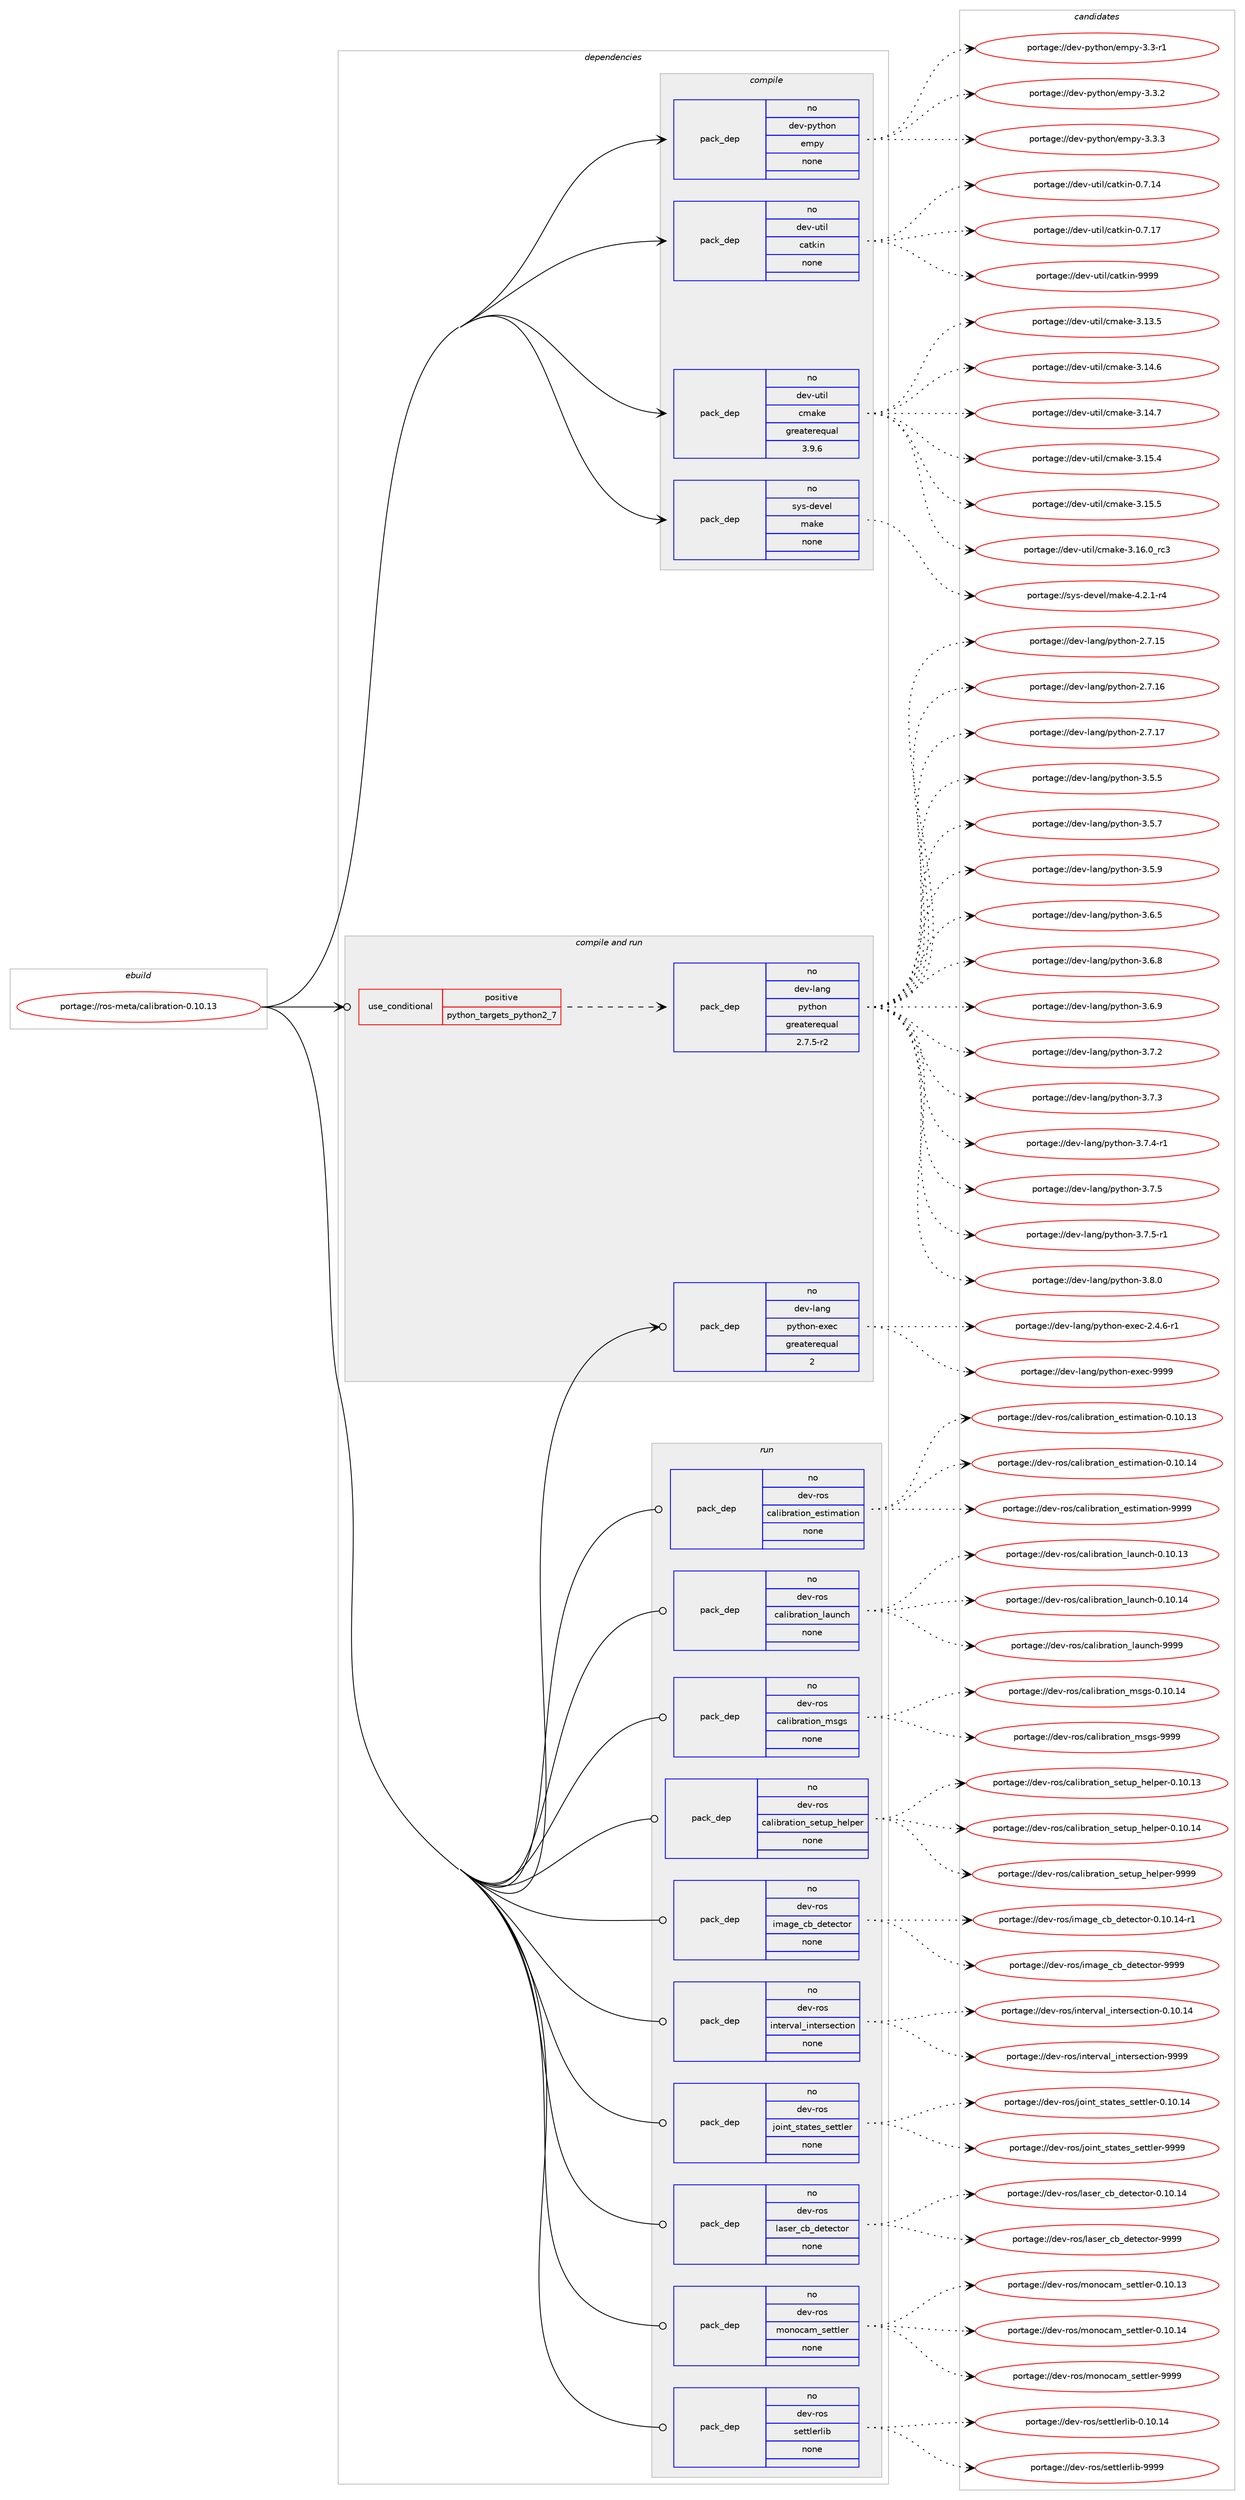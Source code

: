 digraph prolog {

# *************
# Graph options
# *************

newrank=true;
concentrate=true;
compound=true;
graph [rankdir=LR,fontname=Helvetica,fontsize=10,ranksep=1.5];#, ranksep=2.5, nodesep=0.2];
edge  [arrowhead=vee];
node  [fontname=Helvetica,fontsize=10];

# **********
# The ebuild
# **********

subgraph cluster_leftcol {
color=gray;
rank=same;
label=<<i>ebuild</i>>;
id [label="portage://ros-meta/calibration-0.10.13", color=red, width=4, href="../ros-meta/calibration-0.10.13.svg"];
}

# ****************
# The dependencies
# ****************

subgraph cluster_midcol {
color=gray;
label=<<i>dependencies</i>>;
subgraph cluster_compile {
fillcolor="#eeeeee";
style=filled;
label=<<i>compile</i>>;
subgraph pack277793 {
dependency378976 [label=<<TABLE BORDER="0" CELLBORDER="1" CELLSPACING="0" CELLPADDING="4" WIDTH="220"><TR><TD ROWSPAN="6" CELLPADDING="30">pack_dep</TD></TR><TR><TD WIDTH="110">no</TD></TR><TR><TD>dev-python</TD></TR><TR><TD>empy</TD></TR><TR><TD>none</TD></TR><TR><TD></TD></TR></TABLE>>, shape=none, color=blue];
}
id:e -> dependency378976:w [weight=20,style="solid",arrowhead="vee"];
subgraph pack277794 {
dependency378977 [label=<<TABLE BORDER="0" CELLBORDER="1" CELLSPACING="0" CELLPADDING="4" WIDTH="220"><TR><TD ROWSPAN="6" CELLPADDING="30">pack_dep</TD></TR><TR><TD WIDTH="110">no</TD></TR><TR><TD>dev-util</TD></TR><TR><TD>catkin</TD></TR><TR><TD>none</TD></TR><TR><TD></TD></TR></TABLE>>, shape=none, color=blue];
}
id:e -> dependency378977:w [weight=20,style="solid",arrowhead="vee"];
subgraph pack277795 {
dependency378978 [label=<<TABLE BORDER="0" CELLBORDER="1" CELLSPACING="0" CELLPADDING="4" WIDTH="220"><TR><TD ROWSPAN="6" CELLPADDING="30">pack_dep</TD></TR><TR><TD WIDTH="110">no</TD></TR><TR><TD>dev-util</TD></TR><TR><TD>cmake</TD></TR><TR><TD>greaterequal</TD></TR><TR><TD>3.9.6</TD></TR></TABLE>>, shape=none, color=blue];
}
id:e -> dependency378978:w [weight=20,style="solid",arrowhead="vee"];
subgraph pack277796 {
dependency378979 [label=<<TABLE BORDER="0" CELLBORDER="1" CELLSPACING="0" CELLPADDING="4" WIDTH="220"><TR><TD ROWSPAN="6" CELLPADDING="30">pack_dep</TD></TR><TR><TD WIDTH="110">no</TD></TR><TR><TD>sys-devel</TD></TR><TR><TD>make</TD></TR><TR><TD>none</TD></TR><TR><TD></TD></TR></TABLE>>, shape=none, color=blue];
}
id:e -> dependency378979:w [weight=20,style="solid",arrowhead="vee"];
}
subgraph cluster_compileandrun {
fillcolor="#eeeeee";
style=filled;
label=<<i>compile and run</i>>;
subgraph cond94763 {
dependency378980 [label=<<TABLE BORDER="0" CELLBORDER="1" CELLSPACING="0" CELLPADDING="4"><TR><TD ROWSPAN="3" CELLPADDING="10">use_conditional</TD></TR><TR><TD>positive</TD></TR><TR><TD>python_targets_python2_7</TD></TR></TABLE>>, shape=none, color=red];
subgraph pack277797 {
dependency378981 [label=<<TABLE BORDER="0" CELLBORDER="1" CELLSPACING="0" CELLPADDING="4" WIDTH="220"><TR><TD ROWSPAN="6" CELLPADDING="30">pack_dep</TD></TR><TR><TD WIDTH="110">no</TD></TR><TR><TD>dev-lang</TD></TR><TR><TD>python</TD></TR><TR><TD>greaterequal</TD></TR><TR><TD>2.7.5-r2</TD></TR></TABLE>>, shape=none, color=blue];
}
dependency378980:e -> dependency378981:w [weight=20,style="dashed",arrowhead="vee"];
}
id:e -> dependency378980:w [weight=20,style="solid",arrowhead="odotvee"];
subgraph pack277798 {
dependency378982 [label=<<TABLE BORDER="0" CELLBORDER="1" CELLSPACING="0" CELLPADDING="4" WIDTH="220"><TR><TD ROWSPAN="6" CELLPADDING="30">pack_dep</TD></TR><TR><TD WIDTH="110">no</TD></TR><TR><TD>dev-lang</TD></TR><TR><TD>python-exec</TD></TR><TR><TD>greaterequal</TD></TR><TR><TD>2</TD></TR></TABLE>>, shape=none, color=blue];
}
id:e -> dependency378982:w [weight=20,style="solid",arrowhead="odotvee"];
}
subgraph cluster_run {
fillcolor="#eeeeee";
style=filled;
label=<<i>run</i>>;
subgraph pack277799 {
dependency378983 [label=<<TABLE BORDER="0" CELLBORDER="1" CELLSPACING="0" CELLPADDING="4" WIDTH="220"><TR><TD ROWSPAN="6" CELLPADDING="30">pack_dep</TD></TR><TR><TD WIDTH="110">no</TD></TR><TR><TD>dev-ros</TD></TR><TR><TD>calibration_estimation</TD></TR><TR><TD>none</TD></TR><TR><TD></TD></TR></TABLE>>, shape=none, color=blue];
}
id:e -> dependency378983:w [weight=20,style="solid",arrowhead="odot"];
subgraph pack277800 {
dependency378984 [label=<<TABLE BORDER="0" CELLBORDER="1" CELLSPACING="0" CELLPADDING="4" WIDTH="220"><TR><TD ROWSPAN="6" CELLPADDING="30">pack_dep</TD></TR><TR><TD WIDTH="110">no</TD></TR><TR><TD>dev-ros</TD></TR><TR><TD>calibration_launch</TD></TR><TR><TD>none</TD></TR><TR><TD></TD></TR></TABLE>>, shape=none, color=blue];
}
id:e -> dependency378984:w [weight=20,style="solid",arrowhead="odot"];
subgraph pack277801 {
dependency378985 [label=<<TABLE BORDER="0" CELLBORDER="1" CELLSPACING="0" CELLPADDING="4" WIDTH="220"><TR><TD ROWSPAN="6" CELLPADDING="30">pack_dep</TD></TR><TR><TD WIDTH="110">no</TD></TR><TR><TD>dev-ros</TD></TR><TR><TD>calibration_msgs</TD></TR><TR><TD>none</TD></TR><TR><TD></TD></TR></TABLE>>, shape=none, color=blue];
}
id:e -> dependency378985:w [weight=20,style="solid",arrowhead="odot"];
subgraph pack277802 {
dependency378986 [label=<<TABLE BORDER="0" CELLBORDER="1" CELLSPACING="0" CELLPADDING="4" WIDTH="220"><TR><TD ROWSPAN="6" CELLPADDING="30">pack_dep</TD></TR><TR><TD WIDTH="110">no</TD></TR><TR><TD>dev-ros</TD></TR><TR><TD>calibration_setup_helper</TD></TR><TR><TD>none</TD></TR><TR><TD></TD></TR></TABLE>>, shape=none, color=blue];
}
id:e -> dependency378986:w [weight=20,style="solid",arrowhead="odot"];
subgraph pack277803 {
dependency378987 [label=<<TABLE BORDER="0" CELLBORDER="1" CELLSPACING="0" CELLPADDING="4" WIDTH="220"><TR><TD ROWSPAN="6" CELLPADDING="30">pack_dep</TD></TR><TR><TD WIDTH="110">no</TD></TR><TR><TD>dev-ros</TD></TR><TR><TD>image_cb_detector</TD></TR><TR><TD>none</TD></TR><TR><TD></TD></TR></TABLE>>, shape=none, color=blue];
}
id:e -> dependency378987:w [weight=20,style="solid",arrowhead="odot"];
subgraph pack277804 {
dependency378988 [label=<<TABLE BORDER="0" CELLBORDER="1" CELLSPACING="0" CELLPADDING="4" WIDTH="220"><TR><TD ROWSPAN="6" CELLPADDING="30">pack_dep</TD></TR><TR><TD WIDTH="110">no</TD></TR><TR><TD>dev-ros</TD></TR><TR><TD>interval_intersection</TD></TR><TR><TD>none</TD></TR><TR><TD></TD></TR></TABLE>>, shape=none, color=blue];
}
id:e -> dependency378988:w [weight=20,style="solid",arrowhead="odot"];
subgraph pack277805 {
dependency378989 [label=<<TABLE BORDER="0" CELLBORDER="1" CELLSPACING="0" CELLPADDING="4" WIDTH="220"><TR><TD ROWSPAN="6" CELLPADDING="30">pack_dep</TD></TR><TR><TD WIDTH="110">no</TD></TR><TR><TD>dev-ros</TD></TR><TR><TD>joint_states_settler</TD></TR><TR><TD>none</TD></TR><TR><TD></TD></TR></TABLE>>, shape=none, color=blue];
}
id:e -> dependency378989:w [weight=20,style="solid",arrowhead="odot"];
subgraph pack277806 {
dependency378990 [label=<<TABLE BORDER="0" CELLBORDER="1" CELLSPACING="0" CELLPADDING="4" WIDTH="220"><TR><TD ROWSPAN="6" CELLPADDING="30">pack_dep</TD></TR><TR><TD WIDTH="110">no</TD></TR><TR><TD>dev-ros</TD></TR><TR><TD>laser_cb_detector</TD></TR><TR><TD>none</TD></TR><TR><TD></TD></TR></TABLE>>, shape=none, color=blue];
}
id:e -> dependency378990:w [weight=20,style="solid",arrowhead="odot"];
subgraph pack277807 {
dependency378991 [label=<<TABLE BORDER="0" CELLBORDER="1" CELLSPACING="0" CELLPADDING="4" WIDTH="220"><TR><TD ROWSPAN="6" CELLPADDING="30">pack_dep</TD></TR><TR><TD WIDTH="110">no</TD></TR><TR><TD>dev-ros</TD></TR><TR><TD>monocam_settler</TD></TR><TR><TD>none</TD></TR><TR><TD></TD></TR></TABLE>>, shape=none, color=blue];
}
id:e -> dependency378991:w [weight=20,style="solid",arrowhead="odot"];
subgraph pack277808 {
dependency378992 [label=<<TABLE BORDER="0" CELLBORDER="1" CELLSPACING="0" CELLPADDING="4" WIDTH="220"><TR><TD ROWSPAN="6" CELLPADDING="30">pack_dep</TD></TR><TR><TD WIDTH="110">no</TD></TR><TR><TD>dev-ros</TD></TR><TR><TD>settlerlib</TD></TR><TR><TD>none</TD></TR><TR><TD></TD></TR></TABLE>>, shape=none, color=blue];
}
id:e -> dependency378992:w [weight=20,style="solid",arrowhead="odot"];
}
}

# **************
# The candidates
# **************

subgraph cluster_choices {
rank=same;
color=gray;
label=<<i>candidates</i>>;

subgraph choice277793 {
color=black;
nodesep=1;
choiceportage1001011184511212111610411111047101109112121455146514511449 [label="portage://dev-python/empy-3.3-r1", color=red, width=4,href="../dev-python/empy-3.3-r1.svg"];
choiceportage1001011184511212111610411111047101109112121455146514650 [label="portage://dev-python/empy-3.3.2", color=red, width=4,href="../dev-python/empy-3.3.2.svg"];
choiceportage1001011184511212111610411111047101109112121455146514651 [label="portage://dev-python/empy-3.3.3", color=red, width=4,href="../dev-python/empy-3.3.3.svg"];
dependency378976:e -> choiceportage1001011184511212111610411111047101109112121455146514511449:w [style=dotted,weight="100"];
dependency378976:e -> choiceportage1001011184511212111610411111047101109112121455146514650:w [style=dotted,weight="100"];
dependency378976:e -> choiceportage1001011184511212111610411111047101109112121455146514651:w [style=dotted,weight="100"];
}
subgraph choice277794 {
color=black;
nodesep=1;
choiceportage1001011184511711610510847999711610710511045484655464952 [label="portage://dev-util/catkin-0.7.14", color=red, width=4,href="../dev-util/catkin-0.7.14.svg"];
choiceportage1001011184511711610510847999711610710511045484655464955 [label="portage://dev-util/catkin-0.7.17", color=red, width=4,href="../dev-util/catkin-0.7.17.svg"];
choiceportage100101118451171161051084799971161071051104557575757 [label="portage://dev-util/catkin-9999", color=red, width=4,href="../dev-util/catkin-9999.svg"];
dependency378977:e -> choiceportage1001011184511711610510847999711610710511045484655464952:w [style=dotted,weight="100"];
dependency378977:e -> choiceportage1001011184511711610510847999711610710511045484655464955:w [style=dotted,weight="100"];
dependency378977:e -> choiceportage100101118451171161051084799971161071051104557575757:w [style=dotted,weight="100"];
}
subgraph choice277795 {
color=black;
nodesep=1;
choiceportage1001011184511711610510847991099710710145514649514653 [label="portage://dev-util/cmake-3.13.5", color=red, width=4,href="../dev-util/cmake-3.13.5.svg"];
choiceportage1001011184511711610510847991099710710145514649524654 [label="portage://dev-util/cmake-3.14.6", color=red, width=4,href="../dev-util/cmake-3.14.6.svg"];
choiceportage1001011184511711610510847991099710710145514649524655 [label="portage://dev-util/cmake-3.14.7", color=red, width=4,href="../dev-util/cmake-3.14.7.svg"];
choiceportage1001011184511711610510847991099710710145514649534652 [label="portage://dev-util/cmake-3.15.4", color=red, width=4,href="../dev-util/cmake-3.15.4.svg"];
choiceportage1001011184511711610510847991099710710145514649534653 [label="portage://dev-util/cmake-3.15.5", color=red, width=4,href="../dev-util/cmake-3.15.5.svg"];
choiceportage1001011184511711610510847991099710710145514649544648951149951 [label="portage://dev-util/cmake-3.16.0_rc3", color=red, width=4,href="../dev-util/cmake-3.16.0_rc3.svg"];
dependency378978:e -> choiceportage1001011184511711610510847991099710710145514649514653:w [style=dotted,weight="100"];
dependency378978:e -> choiceportage1001011184511711610510847991099710710145514649524654:w [style=dotted,weight="100"];
dependency378978:e -> choiceportage1001011184511711610510847991099710710145514649524655:w [style=dotted,weight="100"];
dependency378978:e -> choiceportage1001011184511711610510847991099710710145514649534652:w [style=dotted,weight="100"];
dependency378978:e -> choiceportage1001011184511711610510847991099710710145514649534653:w [style=dotted,weight="100"];
dependency378978:e -> choiceportage1001011184511711610510847991099710710145514649544648951149951:w [style=dotted,weight="100"];
}
subgraph choice277796 {
color=black;
nodesep=1;
choiceportage1151211154510010111810110847109971071014552465046494511452 [label="portage://sys-devel/make-4.2.1-r4", color=red, width=4,href="../sys-devel/make-4.2.1-r4.svg"];
dependency378979:e -> choiceportage1151211154510010111810110847109971071014552465046494511452:w [style=dotted,weight="100"];
}
subgraph choice277797 {
color=black;
nodesep=1;
choiceportage10010111845108971101034711212111610411111045504655464953 [label="portage://dev-lang/python-2.7.15", color=red, width=4,href="../dev-lang/python-2.7.15.svg"];
choiceportage10010111845108971101034711212111610411111045504655464954 [label="portage://dev-lang/python-2.7.16", color=red, width=4,href="../dev-lang/python-2.7.16.svg"];
choiceportage10010111845108971101034711212111610411111045504655464955 [label="portage://dev-lang/python-2.7.17", color=red, width=4,href="../dev-lang/python-2.7.17.svg"];
choiceportage100101118451089711010347112121116104111110455146534653 [label="portage://dev-lang/python-3.5.5", color=red, width=4,href="../dev-lang/python-3.5.5.svg"];
choiceportage100101118451089711010347112121116104111110455146534655 [label="portage://dev-lang/python-3.5.7", color=red, width=4,href="../dev-lang/python-3.5.7.svg"];
choiceportage100101118451089711010347112121116104111110455146534657 [label="portage://dev-lang/python-3.5.9", color=red, width=4,href="../dev-lang/python-3.5.9.svg"];
choiceportage100101118451089711010347112121116104111110455146544653 [label="portage://dev-lang/python-3.6.5", color=red, width=4,href="../dev-lang/python-3.6.5.svg"];
choiceportage100101118451089711010347112121116104111110455146544656 [label="portage://dev-lang/python-3.6.8", color=red, width=4,href="../dev-lang/python-3.6.8.svg"];
choiceportage100101118451089711010347112121116104111110455146544657 [label="portage://dev-lang/python-3.6.9", color=red, width=4,href="../dev-lang/python-3.6.9.svg"];
choiceportage100101118451089711010347112121116104111110455146554650 [label="portage://dev-lang/python-3.7.2", color=red, width=4,href="../dev-lang/python-3.7.2.svg"];
choiceportage100101118451089711010347112121116104111110455146554651 [label="portage://dev-lang/python-3.7.3", color=red, width=4,href="../dev-lang/python-3.7.3.svg"];
choiceportage1001011184510897110103471121211161041111104551465546524511449 [label="portage://dev-lang/python-3.7.4-r1", color=red, width=4,href="../dev-lang/python-3.7.4-r1.svg"];
choiceportage100101118451089711010347112121116104111110455146554653 [label="portage://dev-lang/python-3.7.5", color=red, width=4,href="../dev-lang/python-3.7.5.svg"];
choiceportage1001011184510897110103471121211161041111104551465546534511449 [label="portage://dev-lang/python-3.7.5-r1", color=red, width=4,href="../dev-lang/python-3.7.5-r1.svg"];
choiceportage100101118451089711010347112121116104111110455146564648 [label="portage://dev-lang/python-3.8.0", color=red, width=4,href="../dev-lang/python-3.8.0.svg"];
dependency378981:e -> choiceportage10010111845108971101034711212111610411111045504655464953:w [style=dotted,weight="100"];
dependency378981:e -> choiceportage10010111845108971101034711212111610411111045504655464954:w [style=dotted,weight="100"];
dependency378981:e -> choiceportage10010111845108971101034711212111610411111045504655464955:w [style=dotted,weight="100"];
dependency378981:e -> choiceportage100101118451089711010347112121116104111110455146534653:w [style=dotted,weight="100"];
dependency378981:e -> choiceportage100101118451089711010347112121116104111110455146534655:w [style=dotted,weight="100"];
dependency378981:e -> choiceportage100101118451089711010347112121116104111110455146534657:w [style=dotted,weight="100"];
dependency378981:e -> choiceportage100101118451089711010347112121116104111110455146544653:w [style=dotted,weight="100"];
dependency378981:e -> choiceportage100101118451089711010347112121116104111110455146544656:w [style=dotted,weight="100"];
dependency378981:e -> choiceportage100101118451089711010347112121116104111110455146544657:w [style=dotted,weight="100"];
dependency378981:e -> choiceportage100101118451089711010347112121116104111110455146554650:w [style=dotted,weight="100"];
dependency378981:e -> choiceportage100101118451089711010347112121116104111110455146554651:w [style=dotted,weight="100"];
dependency378981:e -> choiceportage1001011184510897110103471121211161041111104551465546524511449:w [style=dotted,weight="100"];
dependency378981:e -> choiceportage100101118451089711010347112121116104111110455146554653:w [style=dotted,weight="100"];
dependency378981:e -> choiceportage1001011184510897110103471121211161041111104551465546534511449:w [style=dotted,weight="100"];
dependency378981:e -> choiceportage100101118451089711010347112121116104111110455146564648:w [style=dotted,weight="100"];
}
subgraph choice277798 {
color=black;
nodesep=1;
choiceportage10010111845108971101034711212111610411111045101120101994550465246544511449 [label="portage://dev-lang/python-exec-2.4.6-r1", color=red, width=4,href="../dev-lang/python-exec-2.4.6-r1.svg"];
choiceportage10010111845108971101034711212111610411111045101120101994557575757 [label="portage://dev-lang/python-exec-9999", color=red, width=4,href="../dev-lang/python-exec-9999.svg"];
dependency378982:e -> choiceportage10010111845108971101034711212111610411111045101120101994550465246544511449:w [style=dotted,weight="100"];
dependency378982:e -> choiceportage10010111845108971101034711212111610411111045101120101994557575757:w [style=dotted,weight="100"];
}
subgraph choice277799 {
color=black;
nodesep=1;
choiceportage10010111845114111115479997108105981149711610511111095101115116105109971161051111104548464948464951 [label="portage://dev-ros/calibration_estimation-0.10.13", color=red, width=4,href="../dev-ros/calibration_estimation-0.10.13.svg"];
choiceportage10010111845114111115479997108105981149711610511111095101115116105109971161051111104548464948464952 [label="portage://dev-ros/calibration_estimation-0.10.14", color=red, width=4,href="../dev-ros/calibration_estimation-0.10.14.svg"];
choiceportage10010111845114111115479997108105981149711610511111095101115116105109971161051111104557575757 [label="portage://dev-ros/calibration_estimation-9999", color=red, width=4,href="../dev-ros/calibration_estimation-9999.svg"];
dependency378983:e -> choiceportage10010111845114111115479997108105981149711610511111095101115116105109971161051111104548464948464951:w [style=dotted,weight="100"];
dependency378983:e -> choiceportage10010111845114111115479997108105981149711610511111095101115116105109971161051111104548464948464952:w [style=dotted,weight="100"];
dependency378983:e -> choiceportage10010111845114111115479997108105981149711610511111095101115116105109971161051111104557575757:w [style=dotted,weight="100"];
}
subgraph choice277800 {
color=black;
nodesep=1;
choiceportage1001011184511411111547999710810598114971161051111109510897117110991044548464948464951 [label="portage://dev-ros/calibration_launch-0.10.13", color=red, width=4,href="../dev-ros/calibration_launch-0.10.13.svg"];
choiceportage1001011184511411111547999710810598114971161051111109510897117110991044548464948464952 [label="portage://dev-ros/calibration_launch-0.10.14", color=red, width=4,href="../dev-ros/calibration_launch-0.10.14.svg"];
choiceportage1001011184511411111547999710810598114971161051111109510897117110991044557575757 [label="portage://dev-ros/calibration_launch-9999", color=red, width=4,href="../dev-ros/calibration_launch-9999.svg"];
dependency378984:e -> choiceportage1001011184511411111547999710810598114971161051111109510897117110991044548464948464951:w [style=dotted,weight="100"];
dependency378984:e -> choiceportage1001011184511411111547999710810598114971161051111109510897117110991044548464948464952:w [style=dotted,weight="100"];
dependency378984:e -> choiceportage1001011184511411111547999710810598114971161051111109510897117110991044557575757:w [style=dotted,weight="100"];
}
subgraph choice277801 {
color=black;
nodesep=1;
choiceportage100101118451141111154799971081059811497116105111110951091151031154548464948464952 [label="portage://dev-ros/calibration_msgs-0.10.14", color=red, width=4,href="../dev-ros/calibration_msgs-0.10.14.svg"];
choiceportage100101118451141111154799971081059811497116105111110951091151031154557575757 [label="portage://dev-ros/calibration_msgs-9999", color=red, width=4,href="../dev-ros/calibration_msgs-9999.svg"];
dependency378985:e -> choiceportage100101118451141111154799971081059811497116105111110951091151031154548464948464952:w [style=dotted,weight="100"];
dependency378985:e -> choiceportage100101118451141111154799971081059811497116105111110951091151031154557575757:w [style=dotted,weight="100"];
}
subgraph choice277802 {
color=black;
nodesep=1;
choiceportage10010111845114111115479997108105981149711610511111095115101116117112951041011081121011144548464948464951 [label="portage://dev-ros/calibration_setup_helper-0.10.13", color=red, width=4,href="../dev-ros/calibration_setup_helper-0.10.13.svg"];
choiceportage10010111845114111115479997108105981149711610511111095115101116117112951041011081121011144548464948464952 [label="portage://dev-ros/calibration_setup_helper-0.10.14", color=red, width=4,href="../dev-ros/calibration_setup_helper-0.10.14.svg"];
choiceportage10010111845114111115479997108105981149711610511111095115101116117112951041011081121011144557575757 [label="portage://dev-ros/calibration_setup_helper-9999", color=red, width=4,href="../dev-ros/calibration_setup_helper-9999.svg"];
dependency378986:e -> choiceportage10010111845114111115479997108105981149711610511111095115101116117112951041011081121011144548464948464951:w [style=dotted,weight="100"];
dependency378986:e -> choiceportage10010111845114111115479997108105981149711610511111095115101116117112951041011081121011144548464948464952:w [style=dotted,weight="100"];
dependency378986:e -> choiceportage10010111845114111115479997108105981149711610511111095115101116117112951041011081121011144557575757:w [style=dotted,weight="100"];
}
subgraph choice277803 {
color=black;
nodesep=1;
choiceportage100101118451141111154710510997103101959998951001011161019911611111445484649484649524511449 [label="portage://dev-ros/image_cb_detector-0.10.14-r1", color=red, width=4,href="../dev-ros/image_cb_detector-0.10.14-r1.svg"];
choiceportage10010111845114111115471051099710310195999895100101116101991161111144557575757 [label="portage://dev-ros/image_cb_detector-9999", color=red, width=4,href="../dev-ros/image_cb_detector-9999.svg"];
dependency378987:e -> choiceportage100101118451141111154710510997103101959998951001011161019911611111445484649484649524511449:w [style=dotted,weight="100"];
dependency378987:e -> choiceportage10010111845114111115471051099710310195999895100101116101991161111144557575757:w [style=dotted,weight="100"];
}
subgraph choice277804 {
color=black;
nodesep=1;
choiceportage10010111845114111115471051101161011141189710895105110116101114115101991161051111104548464948464952 [label="portage://dev-ros/interval_intersection-0.10.14", color=red, width=4,href="../dev-ros/interval_intersection-0.10.14.svg"];
choiceportage10010111845114111115471051101161011141189710895105110116101114115101991161051111104557575757 [label="portage://dev-ros/interval_intersection-9999", color=red, width=4,href="../dev-ros/interval_intersection-9999.svg"];
dependency378988:e -> choiceportage10010111845114111115471051101161011141189710895105110116101114115101991161051111104548464948464952:w [style=dotted,weight="100"];
dependency378988:e -> choiceportage10010111845114111115471051101161011141189710895105110116101114115101991161051111104557575757:w [style=dotted,weight="100"];
}
subgraph choice277805 {
color=black;
nodesep=1;
choiceportage10010111845114111115471061111051101169511511697116101115951151011161161081011144548464948464952 [label="portage://dev-ros/joint_states_settler-0.10.14", color=red, width=4,href="../dev-ros/joint_states_settler-0.10.14.svg"];
choiceportage10010111845114111115471061111051101169511511697116101115951151011161161081011144557575757 [label="portage://dev-ros/joint_states_settler-9999", color=red, width=4,href="../dev-ros/joint_states_settler-9999.svg"];
dependency378989:e -> choiceportage10010111845114111115471061111051101169511511697116101115951151011161161081011144548464948464952:w [style=dotted,weight="100"];
dependency378989:e -> choiceportage10010111845114111115471061111051101169511511697116101115951151011161161081011144557575757:w [style=dotted,weight="100"];
}
subgraph choice277806 {
color=black;
nodesep=1;
choiceportage10010111845114111115471089711510111495999895100101116101991161111144548464948464952 [label="portage://dev-ros/laser_cb_detector-0.10.14", color=red, width=4,href="../dev-ros/laser_cb_detector-0.10.14.svg"];
choiceportage10010111845114111115471089711510111495999895100101116101991161111144557575757 [label="portage://dev-ros/laser_cb_detector-9999", color=red, width=4,href="../dev-ros/laser_cb_detector-9999.svg"];
dependency378990:e -> choiceportage10010111845114111115471089711510111495999895100101116101991161111144548464948464952:w [style=dotted,weight="100"];
dependency378990:e -> choiceportage10010111845114111115471089711510111495999895100101116101991161111144557575757:w [style=dotted,weight="100"];
}
subgraph choice277807 {
color=black;
nodesep=1;
choiceportage10010111845114111115471091111101119997109951151011161161081011144548464948464951 [label="portage://dev-ros/monocam_settler-0.10.13", color=red, width=4,href="../dev-ros/monocam_settler-0.10.13.svg"];
choiceportage10010111845114111115471091111101119997109951151011161161081011144548464948464952 [label="portage://dev-ros/monocam_settler-0.10.14", color=red, width=4,href="../dev-ros/monocam_settler-0.10.14.svg"];
choiceportage10010111845114111115471091111101119997109951151011161161081011144557575757 [label="portage://dev-ros/monocam_settler-9999", color=red, width=4,href="../dev-ros/monocam_settler-9999.svg"];
dependency378991:e -> choiceportage10010111845114111115471091111101119997109951151011161161081011144548464948464951:w [style=dotted,weight="100"];
dependency378991:e -> choiceportage10010111845114111115471091111101119997109951151011161161081011144548464948464952:w [style=dotted,weight="100"];
dependency378991:e -> choiceportage10010111845114111115471091111101119997109951151011161161081011144557575757:w [style=dotted,weight="100"];
}
subgraph choice277808 {
color=black;
nodesep=1;
choiceportage1001011184511411111547115101116116108101114108105984548464948464952 [label="portage://dev-ros/settlerlib-0.10.14", color=red, width=4,href="../dev-ros/settlerlib-0.10.14.svg"];
choiceportage1001011184511411111547115101116116108101114108105984557575757 [label="portage://dev-ros/settlerlib-9999", color=red, width=4,href="../dev-ros/settlerlib-9999.svg"];
dependency378992:e -> choiceportage1001011184511411111547115101116116108101114108105984548464948464952:w [style=dotted,weight="100"];
dependency378992:e -> choiceportage1001011184511411111547115101116116108101114108105984557575757:w [style=dotted,weight="100"];
}
}

}
